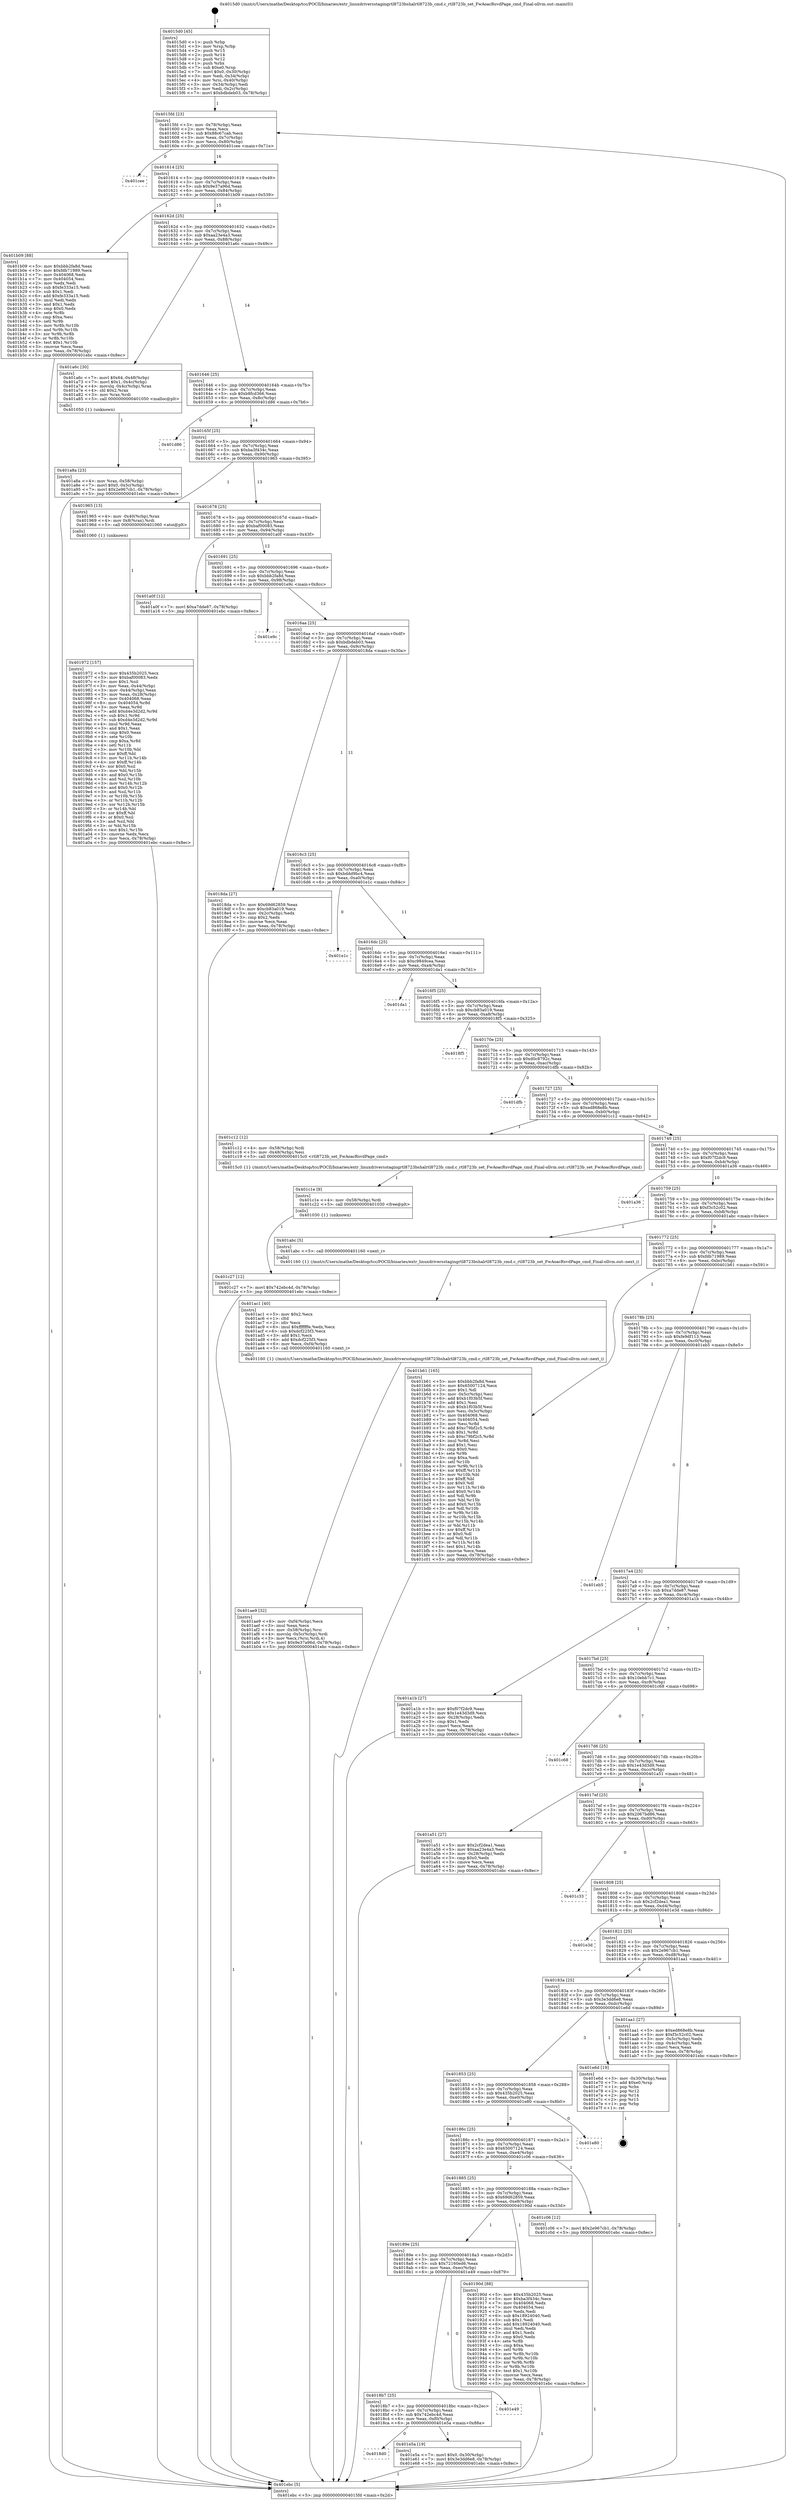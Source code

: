 digraph "0x4015d0" {
  label = "0x4015d0 (/mnt/c/Users/mathe/Desktop/tcc/POCII/binaries/extr_linuxdriversstagingrtl8723bshalrtl8723b_cmd.c_rtl8723b_set_FwAoacRsvdPage_cmd_Final-ollvm.out::main(0))"
  labelloc = "t"
  node[shape=record]

  Entry [label="",width=0.3,height=0.3,shape=circle,fillcolor=black,style=filled]
  "0x4015fd" [label="{
     0x4015fd [23]\l
     | [instrs]\l
     &nbsp;&nbsp;0x4015fd \<+3\>: mov -0x78(%rbp),%eax\l
     &nbsp;&nbsp;0x401600 \<+2\>: mov %eax,%ecx\l
     &nbsp;&nbsp;0x401602 \<+6\>: sub $0x88c67cab,%ecx\l
     &nbsp;&nbsp;0x401608 \<+3\>: mov %eax,-0x7c(%rbp)\l
     &nbsp;&nbsp;0x40160b \<+3\>: mov %ecx,-0x80(%rbp)\l
     &nbsp;&nbsp;0x40160e \<+6\>: je 0000000000401cee \<main+0x71e\>\l
  }"]
  "0x401cee" [label="{
     0x401cee\l
  }", style=dashed]
  "0x401614" [label="{
     0x401614 [25]\l
     | [instrs]\l
     &nbsp;&nbsp;0x401614 \<+5\>: jmp 0000000000401619 \<main+0x49\>\l
     &nbsp;&nbsp;0x401619 \<+3\>: mov -0x7c(%rbp),%eax\l
     &nbsp;&nbsp;0x40161c \<+5\>: sub $0x9e37a96d,%eax\l
     &nbsp;&nbsp;0x401621 \<+6\>: mov %eax,-0x84(%rbp)\l
     &nbsp;&nbsp;0x401627 \<+6\>: je 0000000000401b09 \<main+0x539\>\l
  }"]
  Exit [label="",width=0.3,height=0.3,shape=circle,fillcolor=black,style=filled,peripheries=2]
  "0x401b09" [label="{
     0x401b09 [88]\l
     | [instrs]\l
     &nbsp;&nbsp;0x401b09 \<+5\>: mov $0xbbb2fa8d,%eax\l
     &nbsp;&nbsp;0x401b0e \<+5\>: mov $0xfdb71989,%ecx\l
     &nbsp;&nbsp;0x401b13 \<+7\>: mov 0x404068,%edx\l
     &nbsp;&nbsp;0x401b1a \<+7\>: mov 0x404054,%esi\l
     &nbsp;&nbsp;0x401b21 \<+2\>: mov %edx,%edi\l
     &nbsp;&nbsp;0x401b23 \<+6\>: sub $0xfe333a15,%edi\l
     &nbsp;&nbsp;0x401b29 \<+3\>: sub $0x1,%edi\l
     &nbsp;&nbsp;0x401b2c \<+6\>: add $0xfe333a15,%edi\l
     &nbsp;&nbsp;0x401b32 \<+3\>: imul %edi,%edx\l
     &nbsp;&nbsp;0x401b35 \<+3\>: and $0x1,%edx\l
     &nbsp;&nbsp;0x401b38 \<+3\>: cmp $0x0,%edx\l
     &nbsp;&nbsp;0x401b3b \<+4\>: sete %r8b\l
     &nbsp;&nbsp;0x401b3f \<+3\>: cmp $0xa,%esi\l
     &nbsp;&nbsp;0x401b42 \<+4\>: setl %r9b\l
     &nbsp;&nbsp;0x401b46 \<+3\>: mov %r8b,%r10b\l
     &nbsp;&nbsp;0x401b49 \<+3\>: and %r9b,%r10b\l
     &nbsp;&nbsp;0x401b4c \<+3\>: xor %r9b,%r8b\l
     &nbsp;&nbsp;0x401b4f \<+3\>: or %r8b,%r10b\l
     &nbsp;&nbsp;0x401b52 \<+4\>: test $0x1,%r10b\l
     &nbsp;&nbsp;0x401b56 \<+3\>: cmovne %ecx,%eax\l
     &nbsp;&nbsp;0x401b59 \<+3\>: mov %eax,-0x78(%rbp)\l
     &nbsp;&nbsp;0x401b5c \<+5\>: jmp 0000000000401ebc \<main+0x8ec\>\l
  }"]
  "0x40162d" [label="{
     0x40162d [25]\l
     | [instrs]\l
     &nbsp;&nbsp;0x40162d \<+5\>: jmp 0000000000401632 \<main+0x62\>\l
     &nbsp;&nbsp;0x401632 \<+3\>: mov -0x7c(%rbp),%eax\l
     &nbsp;&nbsp;0x401635 \<+5\>: sub $0xaa23e4a3,%eax\l
     &nbsp;&nbsp;0x40163a \<+6\>: mov %eax,-0x88(%rbp)\l
     &nbsp;&nbsp;0x401640 \<+6\>: je 0000000000401a6c \<main+0x49c\>\l
  }"]
  "0x4018d0" [label="{
     0x4018d0\l
  }", style=dashed]
  "0x401a6c" [label="{
     0x401a6c [30]\l
     | [instrs]\l
     &nbsp;&nbsp;0x401a6c \<+7\>: movl $0x64,-0x48(%rbp)\l
     &nbsp;&nbsp;0x401a73 \<+7\>: movl $0x1,-0x4c(%rbp)\l
     &nbsp;&nbsp;0x401a7a \<+4\>: movslq -0x4c(%rbp),%rax\l
     &nbsp;&nbsp;0x401a7e \<+4\>: shl $0x2,%rax\l
     &nbsp;&nbsp;0x401a82 \<+3\>: mov %rax,%rdi\l
     &nbsp;&nbsp;0x401a85 \<+5\>: call 0000000000401050 \<malloc@plt\>\l
     | [calls]\l
     &nbsp;&nbsp;0x401050 \{1\} (unknown)\l
  }"]
  "0x401646" [label="{
     0x401646 [25]\l
     | [instrs]\l
     &nbsp;&nbsp;0x401646 \<+5\>: jmp 000000000040164b \<main+0x7b\>\l
     &nbsp;&nbsp;0x40164b \<+3\>: mov -0x7c(%rbp),%eax\l
     &nbsp;&nbsp;0x40164e \<+5\>: sub $0xb8fcd366,%eax\l
     &nbsp;&nbsp;0x401653 \<+6\>: mov %eax,-0x8c(%rbp)\l
     &nbsp;&nbsp;0x401659 \<+6\>: je 0000000000401d86 \<main+0x7b6\>\l
  }"]
  "0x401e5a" [label="{
     0x401e5a [19]\l
     | [instrs]\l
     &nbsp;&nbsp;0x401e5a \<+7\>: movl $0x0,-0x30(%rbp)\l
     &nbsp;&nbsp;0x401e61 \<+7\>: movl $0x3e3dd6e8,-0x78(%rbp)\l
     &nbsp;&nbsp;0x401e68 \<+5\>: jmp 0000000000401ebc \<main+0x8ec\>\l
  }"]
  "0x401d86" [label="{
     0x401d86\l
  }", style=dashed]
  "0x40165f" [label="{
     0x40165f [25]\l
     | [instrs]\l
     &nbsp;&nbsp;0x40165f \<+5\>: jmp 0000000000401664 \<main+0x94\>\l
     &nbsp;&nbsp;0x401664 \<+3\>: mov -0x7c(%rbp),%eax\l
     &nbsp;&nbsp;0x401667 \<+5\>: sub $0xba3f434c,%eax\l
     &nbsp;&nbsp;0x40166c \<+6\>: mov %eax,-0x90(%rbp)\l
     &nbsp;&nbsp;0x401672 \<+6\>: je 0000000000401965 \<main+0x395\>\l
  }"]
  "0x4018b7" [label="{
     0x4018b7 [25]\l
     | [instrs]\l
     &nbsp;&nbsp;0x4018b7 \<+5\>: jmp 00000000004018bc \<main+0x2ec\>\l
     &nbsp;&nbsp;0x4018bc \<+3\>: mov -0x7c(%rbp),%eax\l
     &nbsp;&nbsp;0x4018bf \<+5\>: sub $0x742ebc4d,%eax\l
     &nbsp;&nbsp;0x4018c4 \<+6\>: mov %eax,-0xf0(%rbp)\l
     &nbsp;&nbsp;0x4018ca \<+6\>: je 0000000000401e5a \<main+0x88a\>\l
  }"]
  "0x401965" [label="{
     0x401965 [13]\l
     | [instrs]\l
     &nbsp;&nbsp;0x401965 \<+4\>: mov -0x40(%rbp),%rax\l
     &nbsp;&nbsp;0x401969 \<+4\>: mov 0x8(%rax),%rdi\l
     &nbsp;&nbsp;0x40196d \<+5\>: call 0000000000401060 \<atoi@plt\>\l
     | [calls]\l
     &nbsp;&nbsp;0x401060 \{1\} (unknown)\l
  }"]
  "0x401678" [label="{
     0x401678 [25]\l
     | [instrs]\l
     &nbsp;&nbsp;0x401678 \<+5\>: jmp 000000000040167d \<main+0xad\>\l
     &nbsp;&nbsp;0x40167d \<+3\>: mov -0x7c(%rbp),%eax\l
     &nbsp;&nbsp;0x401680 \<+5\>: sub $0xbaf00083,%eax\l
     &nbsp;&nbsp;0x401685 \<+6\>: mov %eax,-0x94(%rbp)\l
     &nbsp;&nbsp;0x40168b \<+6\>: je 0000000000401a0f \<main+0x43f\>\l
  }"]
  "0x401e49" [label="{
     0x401e49\l
  }", style=dashed]
  "0x401a0f" [label="{
     0x401a0f [12]\l
     | [instrs]\l
     &nbsp;&nbsp;0x401a0f \<+7\>: movl $0xa7dde87,-0x78(%rbp)\l
     &nbsp;&nbsp;0x401a16 \<+5\>: jmp 0000000000401ebc \<main+0x8ec\>\l
  }"]
  "0x401691" [label="{
     0x401691 [25]\l
     | [instrs]\l
     &nbsp;&nbsp;0x401691 \<+5\>: jmp 0000000000401696 \<main+0xc6\>\l
     &nbsp;&nbsp;0x401696 \<+3\>: mov -0x7c(%rbp),%eax\l
     &nbsp;&nbsp;0x401699 \<+5\>: sub $0xbbb2fa8d,%eax\l
     &nbsp;&nbsp;0x40169e \<+6\>: mov %eax,-0x98(%rbp)\l
     &nbsp;&nbsp;0x4016a4 \<+6\>: je 0000000000401e9c \<main+0x8cc\>\l
  }"]
  "0x401c27" [label="{
     0x401c27 [12]\l
     | [instrs]\l
     &nbsp;&nbsp;0x401c27 \<+7\>: movl $0x742ebc4d,-0x78(%rbp)\l
     &nbsp;&nbsp;0x401c2e \<+5\>: jmp 0000000000401ebc \<main+0x8ec\>\l
  }"]
  "0x401e9c" [label="{
     0x401e9c\l
  }", style=dashed]
  "0x4016aa" [label="{
     0x4016aa [25]\l
     | [instrs]\l
     &nbsp;&nbsp;0x4016aa \<+5\>: jmp 00000000004016af \<main+0xdf\>\l
     &nbsp;&nbsp;0x4016af \<+3\>: mov -0x7c(%rbp),%eax\l
     &nbsp;&nbsp;0x4016b2 \<+5\>: sub $0xbdbdeb03,%eax\l
     &nbsp;&nbsp;0x4016b7 \<+6\>: mov %eax,-0x9c(%rbp)\l
     &nbsp;&nbsp;0x4016bd \<+6\>: je 00000000004018da \<main+0x30a\>\l
  }"]
  "0x401c1e" [label="{
     0x401c1e [9]\l
     | [instrs]\l
     &nbsp;&nbsp;0x401c1e \<+4\>: mov -0x58(%rbp),%rdi\l
     &nbsp;&nbsp;0x401c22 \<+5\>: call 0000000000401030 \<free@plt\>\l
     | [calls]\l
     &nbsp;&nbsp;0x401030 \{1\} (unknown)\l
  }"]
  "0x4018da" [label="{
     0x4018da [27]\l
     | [instrs]\l
     &nbsp;&nbsp;0x4018da \<+5\>: mov $0x69d62859,%eax\l
     &nbsp;&nbsp;0x4018df \<+5\>: mov $0xcb83a019,%ecx\l
     &nbsp;&nbsp;0x4018e4 \<+3\>: mov -0x2c(%rbp),%edx\l
     &nbsp;&nbsp;0x4018e7 \<+3\>: cmp $0x2,%edx\l
     &nbsp;&nbsp;0x4018ea \<+3\>: cmovne %ecx,%eax\l
     &nbsp;&nbsp;0x4018ed \<+3\>: mov %eax,-0x78(%rbp)\l
     &nbsp;&nbsp;0x4018f0 \<+5\>: jmp 0000000000401ebc \<main+0x8ec\>\l
  }"]
  "0x4016c3" [label="{
     0x4016c3 [25]\l
     | [instrs]\l
     &nbsp;&nbsp;0x4016c3 \<+5\>: jmp 00000000004016c8 \<main+0xf8\>\l
     &nbsp;&nbsp;0x4016c8 \<+3\>: mov -0x7c(%rbp),%eax\l
     &nbsp;&nbsp;0x4016cb \<+5\>: sub $0xbddd9bc4,%eax\l
     &nbsp;&nbsp;0x4016d0 \<+6\>: mov %eax,-0xa0(%rbp)\l
     &nbsp;&nbsp;0x4016d6 \<+6\>: je 0000000000401e1c \<main+0x84c\>\l
  }"]
  "0x401ebc" [label="{
     0x401ebc [5]\l
     | [instrs]\l
     &nbsp;&nbsp;0x401ebc \<+5\>: jmp 00000000004015fd \<main+0x2d\>\l
  }"]
  "0x4015d0" [label="{
     0x4015d0 [45]\l
     | [instrs]\l
     &nbsp;&nbsp;0x4015d0 \<+1\>: push %rbp\l
     &nbsp;&nbsp;0x4015d1 \<+3\>: mov %rsp,%rbp\l
     &nbsp;&nbsp;0x4015d4 \<+2\>: push %r15\l
     &nbsp;&nbsp;0x4015d6 \<+2\>: push %r14\l
     &nbsp;&nbsp;0x4015d8 \<+2\>: push %r12\l
     &nbsp;&nbsp;0x4015da \<+1\>: push %rbx\l
     &nbsp;&nbsp;0x4015db \<+7\>: sub $0xe0,%rsp\l
     &nbsp;&nbsp;0x4015e2 \<+7\>: movl $0x0,-0x30(%rbp)\l
     &nbsp;&nbsp;0x4015e9 \<+3\>: mov %edi,-0x34(%rbp)\l
     &nbsp;&nbsp;0x4015ec \<+4\>: mov %rsi,-0x40(%rbp)\l
     &nbsp;&nbsp;0x4015f0 \<+3\>: mov -0x34(%rbp),%edi\l
     &nbsp;&nbsp;0x4015f3 \<+3\>: mov %edi,-0x2c(%rbp)\l
     &nbsp;&nbsp;0x4015f6 \<+7\>: movl $0xbdbdeb03,-0x78(%rbp)\l
  }"]
  "0x401ae9" [label="{
     0x401ae9 [32]\l
     | [instrs]\l
     &nbsp;&nbsp;0x401ae9 \<+6\>: mov -0xf4(%rbp),%ecx\l
     &nbsp;&nbsp;0x401aef \<+3\>: imul %eax,%ecx\l
     &nbsp;&nbsp;0x401af2 \<+4\>: mov -0x58(%rbp),%rsi\l
     &nbsp;&nbsp;0x401af6 \<+4\>: movslq -0x5c(%rbp),%rdi\l
     &nbsp;&nbsp;0x401afa \<+3\>: mov %ecx,(%rsi,%rdi,4)\l
     &nbsp;&nbsp;0x401afd \<+7\>: movl $0x9e37a96d,-0x78(%rbp)\l
     &nbsp;&nbsp;0x401b04 \<+5\>: jmp 0000000000401ebc \<main+0x8ec\>\l
  }"]
  "0x401e1c" [label="{
     0x401e1c\l
  }", style=dashed]
  "0x4016dc" [label="{
     0x4016dc [25]\l
     | [instrs]\l
     &nbsp;&nbsp;0x4016dc \<+5\>: jmp 00000000004016e1 \<main+0x111\>\l
     &nbsp;&nbsp;0x4016e1 \<+3\>: mov -0x7c(%rbp),%eax\l
     &nbsp;&nbsp;0x4016e4 \<+5\>: sub $0xc9849cea,%eax\l
     &nbsp;&nbsp;0x4016e9 \<+6\>: mov %eax,-0xa4(%rbp)\l
     &nbsp;&nbsp;0x4016ef \<+6\>: je 0000000000401da1 \<main+0x7d1\>\l
  }"]
  "0x401ac1" [label="{
     0x401ac1 [40]\l
     | [instrs]\l
     &nbsp;&nbsp;0x401ac1 \<+5\>: mov $0x2,%ecx\l
     &nbsp;&nbsp;0x401ac6 \<+1\>: cltd\l
     &nbsp;&nbsp;0x401ac7 \<+2\>: idiv %ecx\l
     &nbsp;&nbsp;0x401ac9 \<+6\>: imul $0xfffffffe,%edx,%ecx\l
     &nbsp;&nbsp;0x401acf \<+6\>: sub $0xdcf225f3,%ecx\l
     &nbsp;&nbsp;0x401ad5 \<+3\>: add $0x1,%ecx\l
     &nbsp;&nbsp;0x401ad8 \<+6\>: add $0xdcf225f3,%ecx\l
     &nbsp;&nbsp;0x401ade \<+6\>: mov %ecx,-0xf4(%rbp)\l
     &nbsp;&nbsp;0x401ae4 \<+5\>: call 0000000000401160 \<next_i\>\l
     | [calls]\l
     &nbsp;&nbsp;0x401160 \{1\} (/mnt/c/Users/mathe/Desktop/tcc/POCII/binaries/extr_linuxdriversstagingrtl8723bshalrtl8723b_cmd.c_rtl8723b_set_FwAoacRsvdPage_cmd_Final-ollvm.out::next_i)\l
  }"]
  "0x401da1" [label="{
     0x401da1\l
  }", style=dashed]
  "0x4016f5" [label="{
     0x4016f5 [25]\l
     | [instrs]\l
     &nbsp;&nbsp;0x4016f5 \<+5\>: jmp 00000000004016fa \<main+0x12a\>\l
     &nbsp;&nbsp;0x4016fa \<+3\>: mov -0x7c(%rbp),%eax\l
     &nbsp;&nbsp;0x4016fd \<+5\>: sub $0xcb83a019,%eax\l
     &nbsp;&nbsp;0x401702 \<+6\>: mov %eax,-0xa8(%rbp)\l
     &nbsp;&nbsp;0x401708 \<+6\>: je 00000000004018f5 \<main+0x325\>\l
  }"]
  "0x401a8a" [label="{
     0x401a8a [23]\l
     | [instrs]\l
     &nbsp;&nbsp;0x401a8a \<+4\>: mov %rax,-0x58(%rbp)\l
     &nbsp;&nbsp;0x401a8e \<+7\>: movl $0x0,-0x5c(%rbp)\l
     &nbsp;&nbsp;0x401a95 \<+7\>: movl $0x2e967cb1,-0x78(%rbp)\l
     &nbsp;&nbsp;0x401a9c \<+5\>: jmp 0000000000401ebc \<main+0x8ec\>\l
  }"]
  "0x4018f5" [label="{
     0x4018f5\l
  }", style=dashed]
  "0x40170e" [label="{
     0x40170e [25]\l
     | [instrs]\l
     &nbsp;&nbsp;0x40170e \<+5\>: jmp 0000000000401713 \<main+0x143\>\l
     &nbsp;&nbsp;0x401713 \<+3\>: mov -0x7c(%rbp),%eax\l
     &nbsp;&nbsp;0x401716 \<+5\>: sub $0xd0c8792c,%eax\l
     &nbsp;&nbsp;0x40171b \<+6\>: mov %eax,-0xac(%rbp)\l
     &nbsp;&nbsp;0x401721 \<+6\>: je 0000000000401dfb \<main+0x82b\>\l
  }"]
  "0x401972" [label="{
     0x401972 [157]\l
     | [instrs]\l
     &nbsp;&nbsp;0x401972 \<+5\>: mov $0x435b2025,%ecx\l
     &nbsp;&nbsp;0x401977 \<+5\>: mov $0xbaf00083,%edx\l
     &nbsp;&nbsp;0x40197c \<+3\>: mov $0x1,%sil\l
     &nbsp;&nbsp;0x40197f \<+3\>: mov %eax,-0x44(%rbp)\l
     &nbsp;&nbsp;0x401982 \<+3\>: mov -0x44(%rbp),%eax\l
     &nbsp;&nbsp;0x401985 \<+3\>: mov %eax,-0x28(%rbp)\l
     &nbsp;&nbsp;0x401988 \<+7\>: mov 0x404068,%eax\l
     &nbsp;&nbsp;0x40198f \<+8\>: mov 0x404054,%r8d\l
     &nbsp;&nbsp;0x401997 \<+3\>: mov %eax,%r9d\l
     &nbsp;&nbsp;0x40199a \<+7\>: add $0xd4e3d2d2,%r9d\l
     &nbsp;&nbsp;0x4019a1 \<+4\>: sub $0x1,%r9d\l
     &nbsp;&nbsp;0x4019a5 \<+7\>: sub $0xd4e3d2d2,%r9d\l
     &nbsp;&nbsp;0x4019ac \<+4\>: imul %r9d,%eax\l
     &nbsp;&nbsp;0x4019b0 \<+3\>: and $0x1,%eax\l
     &nbsp;&nbsp;0x4019b3 \<+3\>: cmp $0x0,%eax\l
     &nbsp;&nbsp;0x4019b6 \<+4\>: sete %r10b\l
     &nbsp;&nbsp;0x4019ba \<+4\>: cmp $0xa,%r8d\l
     &nbsp;&nbsp;0x4019be \<+4\>: setl %r11b\l
     &nbsp;&nbsp;0x4019c2 \<+3\>: mov %r10b,%bl\l
     &nbsp;&nbsp;0x4019c5 \<+3\>: xor $0xff,%bl\l
     &nbsp;&nbsp;0x4019c8 \<+3\>: mov %r11b,%r14b\l
     &nbsp;&nbsp;0x4019cb \<+4\>: xor $0xff,%r14b\l
     &nbsp;&nbsp;0x4019cf \<+4\>: xor $0x0,%sil\l
     &nbsp;&nbsp;0x4019d3 \<+3\>: mov %bl,%r15b\l
     &nbsp;&nbsp;0x4019d6 \<+4\>: and $0x0,%r15b\l
     &nbsp;&nbsp;0x4019da \<+3\>: and %sil,%r10b\l
     &nbsp;&nbsp;0x4019dd \<+3\>: mov %r14b,%r12b\l
     &nbsp;&nbsp;0x4019e0 \<+4\>: and $0x0,%r12b\l
     &nbsp;&nbsp;0x4019e4 \<+3\>: and %sil,%r11b\l
     &nbsp;&nbsp;0x4019e7 \<+3\>: or %r10b,%r15b\l
     &nbsp;&nbsp;0x4019ea \<+3\>: or %r11b,%r12b\l
     &nbsp;&nbsp;0x4019ed \<+3\>: xor %r12b,%r15b\l
     &nbsp;&nbsp;0x4019f0 \<+3\>: or %r14b,%bl\l
     &nbsp;&nbsp;0x4019f3 \<+3\>: xor $0xff,%bl\l
     &nbsp;&nbsp;0x4019f6 \<+4\>: or $0x0,%sil\l
     &nbsp;&nbsp;0x4019fa \<+3\>: and %sil,%bl\l
     &nbsp;&nbsp;0x4019fd \<+3\>: or %bl,%r15b\l
     &nbsp;&nbsp;0x401a00 \<+4\>: test $0x1,%r15b\l
     &nbsp;&nbsp;0x401a04 \<+3\>: cmovne %edx,%ecx\l
     &nbsp;&nbsp;0x401a07 \<+3\>: mov %ecx,-0x78(%rbp)\l
     &nbsp;&nbsp;0x401a0a \<+5\>: jmp 0000000000401ebc \<main+0x8ec\>\l
  }"]
  "0x401dfb" [label="{
     0x401dfb\l
  }", style=dashed]
  "0x401727" [label="{
     0x401727 [25]\l
     | [instrs]\l
     &nbsp;&nbsp;0x401727 \<+5\>: jmp 000000000040172c \<main+0x15c\>\l
     &nbsp;&nbsp;0x40172c \<+3\>: mov -0x7c(%rbp),%eax\l
     &nbsp;&nbsp;0x40172f \<+5\>: sub $0xed868e8b,%eax\l
     &nbsp;&nbsp;0x401734 \<+6\>: mov %eax,-0xb0(%rbp)\l
     &nbsp;&nbsp;0x40173a \<+6\>: je 0000000000401c12 \<main+0x642\>\l
  }"]
  "0x40189e" [label="{
     0x40189e [25]\l
     | [instrs]\l
     &nbsp;&nbsp;0x40189e \<+5\>: jmp 00000000004018a3 \<main+0x2d3\>\l
     &nbsp;&nbsp;0x4018a3 \<+3\>: mov -0x7c(%rbp),%eax\l
     &nbsp;&nbsp;0x4018a6 \<+5\>: sub $0x72160ed6,%eax\l
     &nbsp;&nbsp;0x4018ab \<+6\>: mov %eax,-0xec(%rbp)\l
     &nbsp;&nbsp;0x4018b1 \<+6\>: je 0000000000401e49 \<main+0x879\>\l
  }"]
  "0x401c12" [label="{
     0x401c12 [12]\l
     | [instrs]\l
     &nbsp;&nbsp;0x401c12 \<+4\>: mov -0x58(%rbp),%rdi\l
     &nbsp;&nbsp;0x401c16 \<+3\>: mov -0x48(%rbp),%esi\l
     &nbsp;&nbsp;0x401c19 \<+5\>: call 00000000004015c0 \<rtl8723b_set_FwAoacRsvdPage_cmd\>\l
     | [calls]\l
     &nbsp;&nbsp;0x4015c0 \{1\} (/mnt/c/Users/mathe/Desktop/tcc/POCII/binaries/extr_linuxdriversstagingrtl8723bshalrtl8723b_cmd.c_rtl8723b_set_FwAoacRsvdPage_cmd_Final-ollvm.out::rtl8723b_set_FwAoacRsvdPage_cmd)\l
  }"]
  "0x401740" [label="{
     0x401740 [25]\l
     | [instrs]\l
     &nbsp;&nbsp;0x401740 \<+5\>: jmp 0000000000401745 \<main+0x175\>\l
     &nbsp;&nbsp;0x401745 \<+3\>: mov -0x7c(%rbp),%eax\l
     &nbsp;&nbsp;0x401748 \<+5\>: sub $0xf07f2dc9,%eax\l
     &nbsp;&nbsp;0x40174d \<+6\>: mov %eax,-0xb4(%rbp)\l
     &nbsp;&nbsp;0x401753 \<+6\>: je 0000000000401a36 \<main+0x466\>\l
  }"]
  "0x40190d" [label="{
     0x40190d [88]\l
     | [instrs]\l
     &nbsp;&nbsp;0x40190d \<+5\>: mov $0x435b2025,%eax\l
     &nbsp;&nbsp;0x401912 \<+5\>: mov $0xba3f434c,%ecx\l
     &nbsp;&nbsp;0x401917 \<+7\>: mov 0x404068,%edx\l
     &nbsp;&nbsp;0x40191e \<+7\>: mov 0x404054,%esi\l
     &nbsp;&nbsp;0x401925 \<+2\>: mov %edx,%edi\l
     &nbsp;&nbsp;0x401927 \<+6\>: sub $0x18924040,%edi\l
     &nbsp;&nbsp;0x40192d \<+3\>: sub $0x1,%edi\l
     &nbsp;&nbsp;0x401930 \<+6\>: add $0x18924040,%edi\l
     &nbsp;&nbsp;0x401936 \<+3\>: imul %edi,%edx\l
     &nbsp;&nbsp;0x401939 \<+3\>: and $0x1,%edx\l
     &nbsp;&nbsp;0x40193c \<+3\>: cmp $0x0,%edx\l
     &nbsp;&nbsp;0x40193f \<+4\>: sete %r8b\l
     &nbsp;&nbsp;0x401943 \<+3\>: cmp $0xa,%esi\l
     &nbsp;&nbsp;0x401946 \<+4\>: setl %r9b\l
     &nbsp;&nbsp;0x40194a \<+3\>: mov %r8b,%r10b\l
     &nbsp;&nbsp;0x40194d \<+3\>: and %r9b,%r10b\l
     &nbsp;&nbsp;0x401950 \<+3\>: xor %r9b,%r8b\l
     &nbsp;&nbsp;0x401953 \<+3\>: or %r8b,%r10b\l
     &nbsp;&nbsp;0x401956 \<+4\>: test $0x1,%r10b\l
     &nbsp;&nbsp;0x40195a \<+3\>: cmovne %ecx,%eax\l
     &nbsp;&nbsp;0x40195d \<+3\>: mov %eax,-0x78(%rbp)\l
     &nbsp;&nbsp;0x401960 \<+5\>: jmp 0000000000401ebc \<main+0x8ec\>\l
  }"]
  "0x401a36" [label="{
     0x401a36\l
  }", style=dashed]
  "0x401759" [label="{
     0x401759 [25]\l
     | [instrs]\l
     &nbsp;&nbsp;0x401759 \<+5\>: jmp 000000000040175e \<main+0x18e\>\l
     &nbsp;&nbsp;0x40175e \<+3\>: mov -0x7c(%rbp),%eax\l
     &nbsp;&nbsp;0x401761 \<+5\>: sub $0xf3c52c02,%eax\l
     &nbsp;&nbsp;0x401766 \<+6\>: mov %eax,-0xb8(%rbp)\l
     &nbsp;&nbsp;0x40176c \<+6\>: je 0000000000401abc \<main+0x4ec\>\l
  }"]
  "0x401885" [label="{
     0x401885 [25]\l
     | [instrs]\l
     &nbsp;&nbsp;0x401885 \<+5\>: jmp 000000000040188a \<main+0x2ba\>\l
     &nbsp;&nbsp;0x40188a \<+3\>: mov -0x7c(%rbp),%eax\l
     &nbsp;&nbsp;0x40188d \<+5\>: sub $0x69d62859,%eax\l
     &nbsp;&nbsp;0x401892 \<+6\>: mov %eax,-0xe8(%rbp)\l
     &nbsp;&nbsp;0x401898 \<+6\>: je 000000000040190d \<main+0x33d\>\l
  }"]
  "0x401abc" [label="{
     0x401abc [5]\l
     | [instrs]\l
     &nbsp;&nbsp;0x401abc \<+5\>: call 0000000000401160 \<next_i\>\l
     | [calls]\l
     &nbsp;&nbsp;0x401160 \{1\} (/mnt/c/Users/mathe/Desktop/tcc/POCII/binaries/extr_linuxdriversstagingrtl8723bshalrtl8723b_cmd.c_rtl8723b_set_FwAoacRsvdPage_cmd_Final-ollvm.out::next_i)\l
  }"]
  "0x401772" [label="{
     0x401772 [25]\l
     | [instrs]\l
     &nbsp;&nbsp;0x401772 \<+5\>: jmp 0000000000401777 \<main+0x1a7\>\l
     &nbsp;&nbsp;0x401777 \<+3\>: mov -0x7c(%rbp),%eax\l
     &nbsp;&nbsp;0x40177a \<+5\>: sub $0xfdb71989,%eax\l
     &nbsp;&nbsp;0x40177f \<+6\>: mov %eax,-0xbc(%rbp)\l
     &nbsp;&nbsp;0x401785 \<+6\>: je 0000000000401b61 \<main+0x591\>\l
  }"]
  "0x401c06" [label="{
     0x401c06 [12]\l
     | [instrs]\l
     &nbsp;&nbsp;0x401c06 \<+7\>: movl $0x2e967cb1,-0x78(%rbp)\l
     &nbsp;&nbsp;0x401c0d \<+5\>: jmp 0000000000401ebc \<main+0x8ec\>\l
  }"]
  "0x401b61" [label="{
     0x401b61 [165]\l
     | [instrs]\l
     &nbsp;&nbsp;0x401b61 \<+5\>: mov $0xbbb2fa8d,%eax\l
     &nbsp;&nbsp;0x401b66 \<+5\>: mov $0x65007124,%ecx\l
     &nbsp;&nbsp;0x401b6b \<+2\>: mov $0x1,%dl\l
     &nbsp;&nbsp;0x401b6d \<+3\>: mov -0x5c(%rbp),%esi\l
     &nbsp;&nbsp;0x401b70 \<+6\>: add $0xb1f03b5f,%esi\l
     &nbsp;&nbsp;0x401b76 \<+3\>: add $0x1,%esi\l
     &nbsp;&nbsp;0x401b79 \<+6\>: sub $0xb1f03b5f,%esi\l
     &nbsp;&nbsp;0x401b7f \<+3\>: mov %esi,-0x5c(%rbp)\l
     &nbsp;&nbsp;0x401b82 \<+7\>: mov 0x404068,%esi\l
     &nbsp;&nbsp;0x401b89 \<+7\>: mov 0x404054,%edi\l
     &nbsp;&nbsp;0x401b90 \<+3\>: mov %esi,%r8d\l
     &nbsp;&nbsp;0x401b93 \<+7\>: add $0xc79bf2c5,%r8d\l
     &nbsp;&nbsp;0x401b9a \<+4\>: sub $0x1,%r8d\l
     &nbsp;&nbsp;0x401b9e \<+7\>: sub $0xc79bf2c5,%r8d\l
     &nbsp;&nbsp;0x401ba5 \<+4\>: imul %r8d,%esi\l
     &nbsp;&nbsp;0x401ba9 \<+3\>: and $0x1,%esi\l
     &nbsp;&nbsp;0x401bac \<+3\>: cmp $0x0,%esi\l
     &nbsp;&nbsp;0x401baf \<+4\>: sete %r9b\l
     &nbsp;&nbsp;0x401bb3 \<+3\>: cmp $0xa,%edi\l
     &nbsp;&nbsp;0x401bb6 \<+4\>: setl %r10b\l
     &nbsp;&nbsp;0x401bba \<+3\>: mov %r9b,%r11b\l
     &nbsp;&nbsp;0x401bbd \<+4\>: xor $0xff,%r11b\l
     &nbsp;&nbsp;0x401bc1 \<+3\>: mov %r10b,%bl\l
     &nbsp;&nbsp;0x401bc4 \<+3\>: xor $0xff,%bl\l
     &nbsp;&nbsp;0x401bc7 \<+3\>: xor $0x0,%dl\l
     &nbsp;&nbsp;0x401bca \<+3\>: mov %r11b,%r14b\l
     &nbsp;&nbsp;0x401bcd \<+4\>: and $0x0,%r14b\l
     &nbsp;&nbsp;0x401bd1 \<+3\>: and %dl,%r9b\l
     &nbsp;&nbsp;0x401bd4 \<+3\>: mov %bl,%r15b\l
     &nbsp;&nbsp;0x401bd7 \<+4\>: and $0x0,%r15b\l
     &nbsp;&nbsp;0x401bdb \<+3\>: and %dl,%r10b\l
     &nbsp;&nbsp;0x401bde \<+3\>: or %r9b,%r14b\l
     &nbsp;&nbsp;0x401be1 \<+3\>: or %r10b,%r15b\l
     &nbsp;&nbsp;0x401be4 \<+3\>: xor %r15b,%r14b\l
     &nbsp;&nbsp;0x401be7 \<+3\>: or %bl,%r11b\l
     &nbsp;&nbsp;0x401bea \<+4\>: xor $0xff,%r11b\l
     &nbsp;&nbsp;0x401bee \<+3\>: or $0x0,%dl\l
     &nbsp;&nbsp;0x401bf1 \<+3\>: and %dl,%r11b\l
     &nbsp;&nbsp;0x401bf4 \<+3\>: or %r11b,%r14b\l
     &nbsp;&nbsp;0x401bf7 \<+4\>: test $0x1,%r14b\l
     &nbsp;&nbsp;0x401bfb \<+3\>: cmovne %ecx,%eax\l
     &nbsp;&nbsp;0x401bfe \<+3\>: mov %eax,-0x78(%rbp)\l
     &nbsp;&nbsp;0x401c01 \<+5\>: jmp 0000000000401ebc \<main+0x8ec\>\l
  }"]
  "0x40178b" [label="{
     0x40178b [25]\l
     | [instrs]\l
     &nbsp;&nbsp;0x40178b \<+5\>: jmp 0000000000401790 \<main+0x1c0\>\l
     &nbsp;&nbsp;0x401790 \<+3\>: mov -0x7c(%rbp),%eax\l
     &nbsp;&nbsp;0x401793 \<+5\>: sub $0xfe9df113,%eax\l
     &nbsp;&nbsp;0x401798 \<+6\>: mov %eax,-0xc0(%rbp)\l
     &nbsp;&nbsp;0x40179e \<+6\>: je 0000000000401eb5 \<main+0x8e5\>\l
  }"]
  "0x40186c" [label="{
     0x40186c [25]\l
     | [instrs]\l
     &nbsp;&nbsp;0x40186c \<+5\>: jmp 0000000000401871 \<main+0x2a1\>\l
     &nbsp;&nbsp;0x401871 \<+3\>: mov -0x7c(%rbp),%eax\l
     &nbsp;&nbsp;0x401874 \<+5\>: sub $0x65007124,%eax\l
     &nbsp;&nbsp;0x401879 \<+6\>: mov %eax,-0xe4(%rbp)\l
     &nbsp;&nbsp;0x40187f \<+6\>: je 0000000000401c06 \<main+0x636\>\l
  }"]
  "0x401eb5" [label="{
     0x401eb5\l
  }", style=dashed]
  "0x4017a4" [label="{
     0x4017a4 [25]\l
     | [instrs]\l
     &nbsp;&nbsp;0x4017a4 \<+5\>: jmp 00000000004017a9 \<main+0x1d9\>\l
     &nbsp;&nbsp;0x4017a9 \<+3\>: mov -0x7c(%rbp),%eax\l
     &nbsp;&nbsp;0x4017ac \<+5\>: sub $0xa7dde87,%eax\l
     &nbsp;&nbsp;0x4017b1 \<+6\>: mov %eax,-0xc4(%rbp)\l
     &nbsp;&nbsp;0x4017b7 \<+6\>: je 0000000000401a1b \<main+0x44b\>\l
  }"]
  "0x401e80" [label="{
     0x401e80\l
  }", style=dashed]
  "0x401a1b" [label="{
     0x401a1b [27]\l
     | [instrs]\l
     &nbsp;&nbsp;0x401a1b \<+5\>: mov $0xf07f2dc9,%eax\l
     &nbsp;&nbsp;0x401a20 \<+5\>: mov $0x1e43d3d9,%ecx\l
     &nbsp;&nbsp;0x401a25 \<+3\>: mov -0x28(%rbp),%edx\l
     &nbsp;&nbsp;0x401a28 \<+3\>: cmp $0x1,%edx\l
     &nbsp;&nbsp;0x401a2b \<+3\>: cmovl %ecx,%eax\l
     &nbsp;&nbsp;0x401a2e \<+3\>: mov %eax,-0x78(%rbp)\l
     &nbsp;&nbsp;0x401a31 \<+5\>: jmp 0000000000401ebc \<main+0x8ec\>\l
  }"]
  "0x4017bd" [label="{
     0x4017bd [25]\l
     | [instrs]\l
     &nbsp;&nbsp;0x4017bd \<+5\>: jmp 00000000004017c2 \<main+0x1f2\>\l
     &nbsp;&nbsp;0x4017c2 \<+3\>: mov -0x7c(%rbp),%eax\l
     &nbsp;&nbsp;0x4017c5 \<+5\>: sub $0x10ebb7c1,%eax\l
     &nbsp;&nbsp;0x4017ca \<+6\>: mov %eax,-0xc8(%rbp)\l
     &nbsp;&nbsp;0x4017d0 \<+6\>: je 0000000000401c68 \<main+0x698\>\l
  }"]
  "0x401853" [label="{
     0x401853 [25]\l
     | [instrs]\l
     &nbsp;&nbsp;0x401853 \<+5\>: jmp 0000000000401858 \<main+0x288\>\l
     &nbsp;&nbsp;0x401858 \<+3\>: mov -0x7c(%rbp),%eax\l
     &nbsp;&nbsp;0x40185b \<+5\>: sub $0x435b2025,%eax\l
     &nbsp;&nbsp;0x401860 \<+6\>: mov %eax,-0xe0(%rbp)\l
     &nbsp;&nbsp;0x401866 \<+6\>: je 0000000000401e80 \<main+0x8b0\>\l
  }"]
  "0x401c68" [label="{
     0x401c68\l
  }", style=dashed]
  "0x4017d6" [label="{
     0x4017d6 [25]\l
     | [instrs]\l
     &nbsp;&nbsp;0x4017d6 \<+5\>: jmp 00000000004017db \<main+0x20b\>\l
     &nbsp;&nbsp;0x4017db \<+3\>: mov -0x7c(%rbp),%eax\l
     &nbsp;&nbsp;0x4017de \<+5\>: sub $0x1e43d3d9,%eax\l
     &nbsp;&nbsp;0x4017e3 \<+6\>: mov %eax,-0xcc(%rbp)\l
     &nbsp;&nbsp;0x4017e9 \<+6\>: je 0000000000401a51 \<main+0x481\>\l
  }"]
  "0x401e6d" [label="{
     0x401e6d [19]\l
     | [instrs]\l
     &nbsp;&nbsp;0x401e6d \<+3\>: mov -0x30(%rbp),%eax\l
     &nbsp;&nbsp;0x401e70 \<+7\>: add $0xe0,%rsp\l
     &nbsp;&nbsp;0x401e77 \<+1\>: pop %rbx\l
     &nbsp;&nbsp;0x401e78 \<+2\>: pop %r12\l
     &nbsp;&nbsp;0x401e7a \<+2\>: pop %r14\l
     &nbsp;&nbsp;0x401e7c \<+2\>: pop %r15\l
     &nbsp;&nbsp;0x401e7e \<+1\>: pop %rbp\l
     &nbsp;&nbsp;0x401e7f \<+1\>: ret\l
  }"]
  "0x401a51" [label="{
     0x401a51 [27]\l
     | [instrs]\l
     &nbsp;&nbsp;0x401a51 \<+5\>: mov $0x2cf2dea1,%eax\l
     &nbsp;&nbsp;0x401a56 \<+5\>: mov $0xaa23e4a3,%ecx\l
     &nbsp;&nbsp;0x401a5b \<+3\>: mov -0x28(%rbp),%edx\l
     &nbsp;&nbsp;0x401a5e \<+3\>: cmp $0x0,%edx\l
     &nbsp;&nbsp;0x401a61 \<+3\>: cmove %ecx,%eax\l
     &nbsp;&nbsp;0x401a64 \<+3\>: mov %eax,-0x78(%rbp)\l
     &nbsp;&nbsp;0x401a67 \<+5\>: jmp 0000000000401ebc \<main+0x8ec\>\l
  }"]
  "0x4017ef" [label="{
     0x4017ef [25]\l
     | [instrs]\l
     &nbsp;&nbsp;0x4017ef \<+5\>: jmp 00000000004017f4 \<main+0x224\>\l
     &nbsp;&nbsp;0x4017f4 \<+3\>: mov -0x7c(%rbp),%eax\l
     &nbsp;&nbsp;0x4017f7 \<+5\>: sub $0x2067bd86,%eax\l
     &nbsp;&nbsp;0x4017fc \<+6\>: mov %eax,-0xd0(%rbp)\l
     &nbsp;&nbsp;0x401802 \<+6\>: je 0000000000401c33 \<main+0x663\>\l
  }"]
  "0x40183a" [label="{
     0x40183a [25]\l
     | [instrs]\l
     &nbsp;&nbsp;0x40183a \<+5\>: jmp 000000000040183f \<main+0x26f\>\l
     &nbsp;&nbsp;0x40183f \<+3\>: mov -0x7c(%rbp),%eax\l
     &nbsp;&nbsp;0x401842 \<+5\>: sub $0x3e3dd6e8,%eax\l
     &nbsp;&nbsp;0x401847 \<+6\>: mov %eax,-0xdc(%rbp)\l
     &nbsp;&nbsp;0x40184d \<+6\>: je 0000000000401e6d \<main+0x89d\>\l
  }"]
  "0x401c33" [label="{
     0x401c33\l
  }", style=dashed]
  "0x401808" [label="{
     0x401808 [25]\l
     | [instrs]\l
     &nbsp;&nbsp;0x401808 \<+5\>: jmp 000000000040180d \<main+0x23d\>\l
     &nbsp;&nbsp;0x40180d \<+3\>: mov -0x7c(%rbp),%eax\l
     &nbsp;&nbsp;0x401810 \<+5\>: sub $0x2cf2dea1,%eax\l
     &nbsp;&nbsp;0x401815 \<+6\>: mov %eax,-0xd4(%rbp)\l
     &nbsp;&nbsp;0x40181b \<+6\>: je 0000000000401e3d \<main+0x86d\>\l
  }"]
  "0x401aa1" [label="{
     0x401aa1 [27]\l
     | [instrs]\l
     &nbsp;&nbsp;0x401aa1 \<+5\>: mov $0xed868e8b,%eax\l
     &nbsp;&nbsp;0x401aa6 \<+5\>: mov $0xf3c52c02,%ecx\l
     &nbsp;&nbsp;0x401aab \<+3\>: mov -0x5c(%rbp),%edx\l
     &nbsp;&nbsp;0x401aae \<+3\>: cmp -0x4c(%rbp),%edx\l
     &nbsp;&nbsp;0x401ab1 \<+3\>: cmovl %ecx,%eax\l
     &nbsp;&nbsp;0x401ab4 \<+3\>: mov %eax,-0x78(%rbp)\l
     &nbsp;&nbsp;0x401ab7 \<+5\>: jmp 0000000000401ebc \<main+0x8ec\>\l
  }"]
  "0x401e3d" [label="{
     0x401e3d\l
  }", style=dashed]
  "0x401821" [label="{
     0x401821 [25]\l
     | [instrs]\l
     &nbsp;&nbsp;0x401821 \<+5\>: jmp 0000000000401826 \<main+0x256\>\l
     &nbsp;&nbsp;0x401826 \<+3\>: mov -0x7c(%rbp),%eax\l
     &nbsp;&nbsp;0x401829 \<+5\>: sub $0x2e967cb1,%eax\l
     &nbsp;&nbsp;0x40182e \<+6\>: mov %eax,-0xd8(%rbp)\l
     &nbsp;&nbsp;0x401834 \<+6\>: je 0000000000401aa1 \<main+0x4d1\>\l
  }"]
  Entry -> "0x4015d0" [label=" 1"]
  "0x4015fd" -> "0x401cee" [label=" 0"]
  "0x4015fd" -> "0x401614" [label=" 16"]
  "0x401e6d" -> Exit [label=" 1"]
  "0x401614" -> "0x401b09" [label=" 1"]
  "0x401614" -> "0x40162d" [label=" 15"]
  "0x401e5a" -> "0x401ebc" [label=" 1"]
  "0x40162d" -> "0x401a6c" [label=" 1"]
  "0x40162d" -> "0x401646" [label=" 14"]
  "0x4018b7" -> "0x4018d0" [label=" 0"]
  "0x401646" -> "0x401d86" [label=" 0"]
  "0x401646" -> "0x40165f" [label=" 14"]
  "0x4018b7" -> "0x401e5a" [label=" 1"]
  "0x40165f" -> "0x401965" [label=" 1"]
  "0x40165f" -> "0x401678" [label=" 13"]
  "0x40189e" -> "0x4018b7" [label=" 1"]
  "0x401678" -> "0x401a0f" [label=" 1"]
  "0x401678" -> "0x401691" [label=" 12"]
  "0x40189e" -> "0x401e49" [label=" 0"]
  "0x401691" -> "0x401e9c" [label=" 0"]
  "0x401691" -> "0x4016aa" [label=" 12"]
  "0x401c27" -> "0x401ebc" [label=" 1"]
  "0x4016aa" -> "0x4018da" [label=" 1"]
  "0x4016aa" -> "0x4016c3" [label=" 11"]
  "0x4018da" -> "0x401ebc" [label=" 1"]
  "0x4015d0" -> "0x4015fd" [label=" 1"]
  "0x401ebc" -> "0x4015fd" [label=" 15"]
  "0x401c1e" -> "0x401c27" [label=" 1"]
  "0x4016c3" -> "0x401e1c" [label=" 0"]
  "0x4016c3" -> "0x4016dc" [label=" 11"]
  "0x401c12" -> "0x401c1e" [label=" 1"]
  "0x4016dc" -> "0x401da1" [label=" 0"]
  "0x4016dc" -> "0x4016f5" [label=" 11"]
  "0x401c06" -> "0x401ebc" [label=" 1"]
  "0x4016f5" -> "0x4018f5" [label=" 0"]
  "0x4016f5" -> "0x40170e" [label=" 11"]
  "0x401b61" -> "0x401ebc" [label=" 1"]
  "0x40170e" -> "0x401dfb" [label=" 0"]
  "0x40170e" -> "0x401727" [label=" 11"]
  "0x401b09" -> "0x401ebc" [label=" 1"]
  "0x401727" -> "0x401c12" [label=" 1"]
  "0x401727" -> "0x401740" [label=" 10"]
  "0x401ae9" -> "0x401ebc" [label=" 1"]
  "0x401740" -> "0x401a36" [label=" 0"]
  "0x401740" -> "0x401759" [label=" 10"]
  "0x401ac1" -> "0x401ae9" [label=" 1"]
  "0x401759" -> "0x401abc" [label=" 1"]
  "0x401759" -> "0x401772" [label=" 9"]
  "0x401aa1" -> "0x401ebc" [label=" 2"]
  "0x401772" -> "0x401b61" [label=" 1"]
  "0x401772" -> "0x40178b" [label=" 8"]
  "0x401a8a" -> "0x401ebc" [label=" 1"]
  "0x40178b" -> "0x401eb5" [label=" 0"]
  "0x40178b" -> "0x4017a4" [label=" 8"]
  "0x401a51" -> "0x401ebc" [label=" 1"]
  "0x4017a4" -> "0x401a1b" [label=" 1"]
  "0x4017a4" -> "0x4017bd" [label=" 7"]
  "0x401a1b" -> "0x401ebc" [label=" 1"]
  "0x4017bd" -> "0x401c68" [label=" 0"]
  "0x4017bd" -> "0x4017d6" [label=" 7"]
  "0x401972" -> "0x401ebc" [label=" 1"]
  "0x4017d6" -> "0x401a51" [label=" 1"]
  "0x4017d6" -> "0x4017ef" [label=" 6"]
  "0x401965" -> "0x401972" [label=" 1"]
  "0x4017ef" -> "0x401c33" [label=" 0"]
  "0x4017ef" -> "0x401808" [label=" 6"]
  "0x401885" -> "0x40189e" [label=" 1"]
  "0x401808" -> "0x401e3d" [label=" 0"]
  "0x401808" -> "0x401821" [label=" 6"]
  "0x401885" -> "0x40190d" [label=" 1"]
  "0x401821" -> "0x401aa1" [label=" 2"]
  "0x401821" -> "0x40183a" [label=" 4"]
  "0x40190d" -> "0x401ebc" [label=" 1"]
  "0x40183a" -> "0x401e6d" [label=" 1"]
  "0x40183a" -> "0x401853" [label=" 3"]
  "0x401a0f" -> "0x401ebc" [label=" 1"]
  "0x401853" -> "0x401e80" [label=" 0"]
  "0x401853" -> "0x40186c" [label=" 3"]
  "0x401a6c" -> "0x401a8a" [label=" 1"]
  "0x40186c" -> "0x401c06" [label=" 1"]
  "0x40186c" -> "0x401885" [label=" 2"]
  "0x401abc" -> "0x401ac1" [label=" 1"]
}
